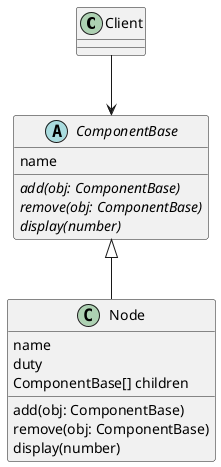 @startuml

class Client

abstract class ComponentBase {
    name
    {abstract} add(obj: ComponentBase)
    {abstract} remove(obj: ComponentBase)
    {abstract} display(number)
}

class Node {
    name
    duty
    ComponentBase[] children
    add(obj: ComponentBase)
    remove(obj: ComponentBase)
    display(number)
}

ComponentBase <|-- Node
Client --> ComponentBase

@enduml